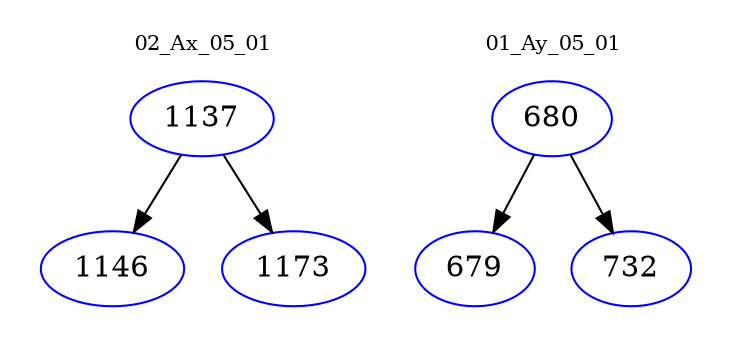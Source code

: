 digraph{
subgraph cluster_0 {
color = white
label = "02_Ax_05_01";
fontsize=10;
T0_1137 [label="1137", color="blue"]
T0_1137 -> T0_1146 [color="black"]
T0_1146 [label="1146", color="blue"]
T0_1137 -> T0_1173 [color="black"]
T0_1173 [label="1173", color="blue"]
}
subgraph cluster_1 {
color = white
label = "01_Ay_05_01";
fontsize=10;
T1_680 [label="680", color="blue"]
T1_680 -> T1_679 [color="black"]
T1_679 [label="679", color="blue"]
T1_680 -> T1_732 [color="black"]
T1_732 [label="732", color="blue"]
}
}
